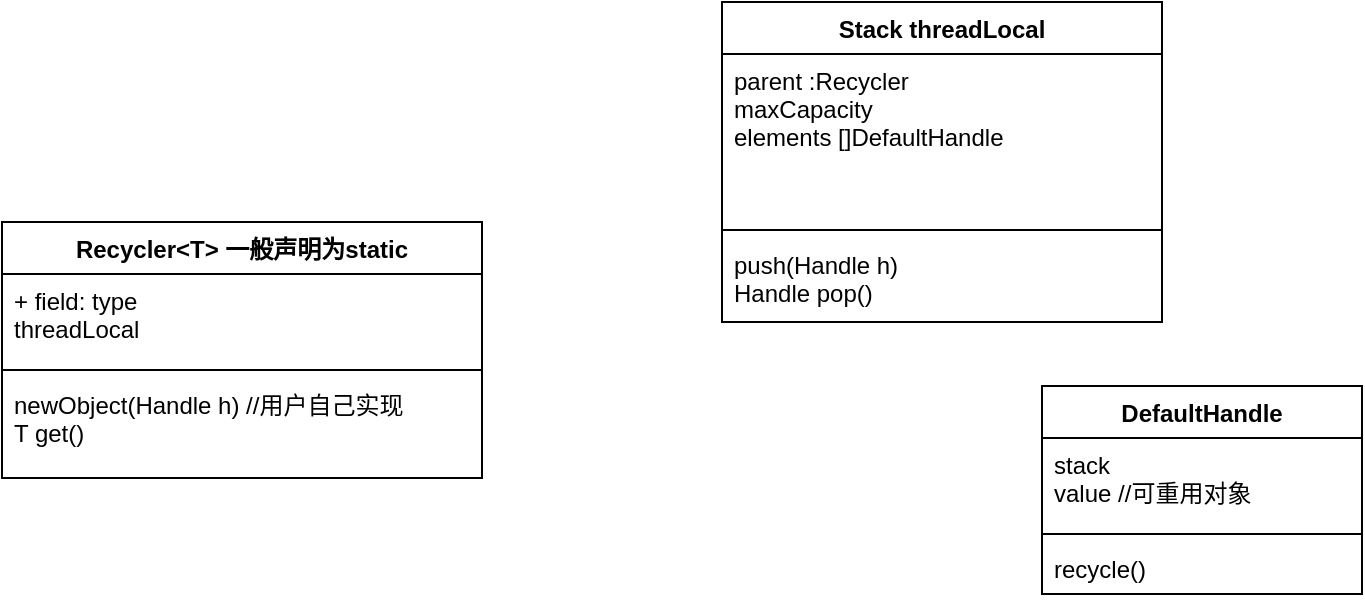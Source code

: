<mxfile version="12.2.7" type="github" pages="1">
  <diagram id="jndEeYcsWg11ksJjrWFk" name="Page-1">
    <mxGraphModel dx="1759" dy="1710" grid="1" gridSize="10" guides="1" tooltips="1" connect="1" arrows="1" fold="1" page="1" pageScale="1" pageWidth="827" pageHeight="1169" math="0" shadow="0">
      <root>
        <mxCell id="0"/>
        <mxCell id="1" parent="0"/>
        <mxCell id="w7ByeeV-R5KUi5AX5EJL-1" value="DefaultHandle" style="swimlane;fontStyle=1;align=center;verticalAlign=top;childLayout=stackLayout;horizontal=1;startSize=26;horizontalStack=0;resizeParent=1;resizeParentMax=0;resizeLast=0;collapsible=1;marginBottom=0;" vertex="1" parent="1">
          <mxGeometry x="500" y="182" width="160" height="104" as="geometry"/>
        </mxCell>
        <mxCell id="w7ByeeV-R5KUi5AX5EJL-2" value="stack&#xa;value //可重用对象" style="text;strokeColor=none;fillColor=none;align=left;verticalAlign=top;spacingLeft=4;spacingRight=4;overflow=hidden;rotatable=0;points=[[0,0.5],[1,0.5]];portConstraint=eastwest;" vertex="1" parent="w7ByeeV-R5KUi5AX5EJL-1">
          <mxGeometry y="26" width="160" height="44" as="geometry"/>
        </mxCell>
        <mxCell id="w7ByeeV-R5KUi5AX5EJL-3" value="" style="line;strokeWidth=1;fillColor=none;align=left;verticalAlign=middle;spacingTop=-1;spacingLeft=3;spacingRight=3;rotatable=0;labelPosition=right;points=[];portConstraint=eastwest;" vertex="1" parent="w7ByeeV-R5KUi5AX5EJL-1">
          <mxGeometry y="70" width="160" height="8" as="geometry"/>
        </mxCell>
        <mxCell id="w7ByeeV-R5KUi5AX5EJL-4" value="recycle()" style="text;strokeColor=none;fillColor=none;align=left;verticalAlign=top;spacingLeft=4;spacingRight=4;overflow=hidden;rotatable=0;points=[[0,0.5],[1,0.5]];portConstraint=eastwest;" vertex="1" parent="w7ByeeV-R5KUi5AX5EJL-1">
          <mxGeometry y="78" width="160" height="26" as="geometry"/>
        </mxCell>
        <mxCell id="w7ByeeV-R5KUi5AX5EJL-5" value="Recycler&lt;T&gt; 一般声明为static" style="swimlane;fontStyle=1;align=center;verticalAlign=top;childLayout=stackLayout;horizontal=1;startSize=26;horizontalStack=0;resizeParent=1;resizeParentMax=0;resizeLast=0;collapsible=1;marginBottom=0;" vertex="1" parent="1">
          <mxGeometry x="-20" y="100" width="240" height="128" as="geometry"/>
        </mxCell>
        <mxCell id="w7ByeeV-R5KUi5AX5EJL-6" value="+ field: type&#xa;threadLocal" style="text;strokeColor=none;fillColor=none;align=left;verticalAlign=top;spacingLeft=4;spacingRight=4;overflow=hidden;rotatable=0;points=[[0,0.5],[1,0.5]];portConstraint=eastwest;" vertex="1" parent="w7ByeeV-R5KUi5AX5EJL-5">
          <mxGeometry y="26" width="240" height="44" as="geometry"/>
        </mxCell>
        <mxCell id="w7ByeeV-R5KUi5AX5EJL-7" value="" style="line;strokeWidth=1;fillColor=none;align=left;verticalAlign=middle;spacingTop=-1;spacingLeft=3;spacingRight=3;rotatable=0;labelPosition=right;points=[];portConstraint=eastwest;" vertex="1" parent="w7ByeeV-R5KUi5AX5EJL-5">
          <mxGeometry y="70" width="240" height="8" as="geometry"/>
        </mxCell>
        <mxCell id="w7ByeeV-R5KUi5AX5EJL-8" value="newObject(Handle h) //用户自己实现&#xa;T get()" style="text;strokeColor=none;fillColor=none;align=left;verticalAlign=top;spacingLeft=4;spacingRight=4;overflow=hidden;rotatable=0;points=[[0,0.5],[1,0.5]];portConstraint=eastwest;" vertex="1" parent="w7ByeeV-R5KUi5AX5EJL-5">
          <mxGeometry y="78" width="240" height="50" as="geometry"/>
        </mxCell>
        <mxCell id="w7ByeeV-R5KUi5AX5EJL-10" value="Stack threadLocal" style="swimlane;fontStyle=1;align=center;verticalAlign=top;childLayout=stackLayout;horizontal=1;startSize=26;horizontalStack=0;resizeParent=1;resizeParentMax=0;resizeLast=0;collapsible=1;marginBottom=0;" vertex="1" parent="1">
          <mxGeometry x="340" y="-10" width="220" height="160" as="geometry"/>
        </mxCell>
        <mxCell id="w7ByeeV-R5KUi5AX5EJL-11" value="parent :Recycler&#xa;maxCapacity&#xa;elements []DefaultHandle" style="text;strokeColor=none;fillColor=none;align=left;verticalAlign=top;spacingLeft=4;spacingRight=4;overflow=hidden;rotatable=0;points=[[0,0.5],[1,0.5]];portConstraint=eastwest;" vertex="1" parent="w7ByeeV-R5KUi5AX5EJL-10">
          <mxGeometry y="26" width="220" height="84" as="geometry"/>
        </mxCell>
        <mxCell id="w7ByeeV-R5KUi5AX5EJL-12" value="" style="line;strokeWidth=1;fillColor=none;align=left;verticalAlign=middle;spacingTop=-1;spacingLeft=3;spacingRight=3;rotatable=0;labelPosition=right;points=[];portConstraint=eastwest;" vertex="1" parent="w7ByeeV-R5KUi5AX5EJL-10">
          <mxGeometry y="110" width="220" height="8" as="geometry"/>
        </mxCell>
        <mxCell id="w7ByeeV-R5KUi5AX5EJL-13" value="push(Handle h)&#xa;Handle pop()" style="text;strokeColor=none;fillColor=none;align=left;verticalAlign=top;spacingLeft=4;spacingRight=4;overflow=hidden;rotatable=0;points=[[0,0.5],[1,0.5]];portConstraint=eastwest;" vertex="1" parent="w7ByeeV-R5KUi5AX5EJL-10">
          <mxGeometry y="118" width="220" height="42" as="geometry"/>
        </mxCell>
      </root>
    </mxGraphModel>
  </diagram>
</mxfile>

